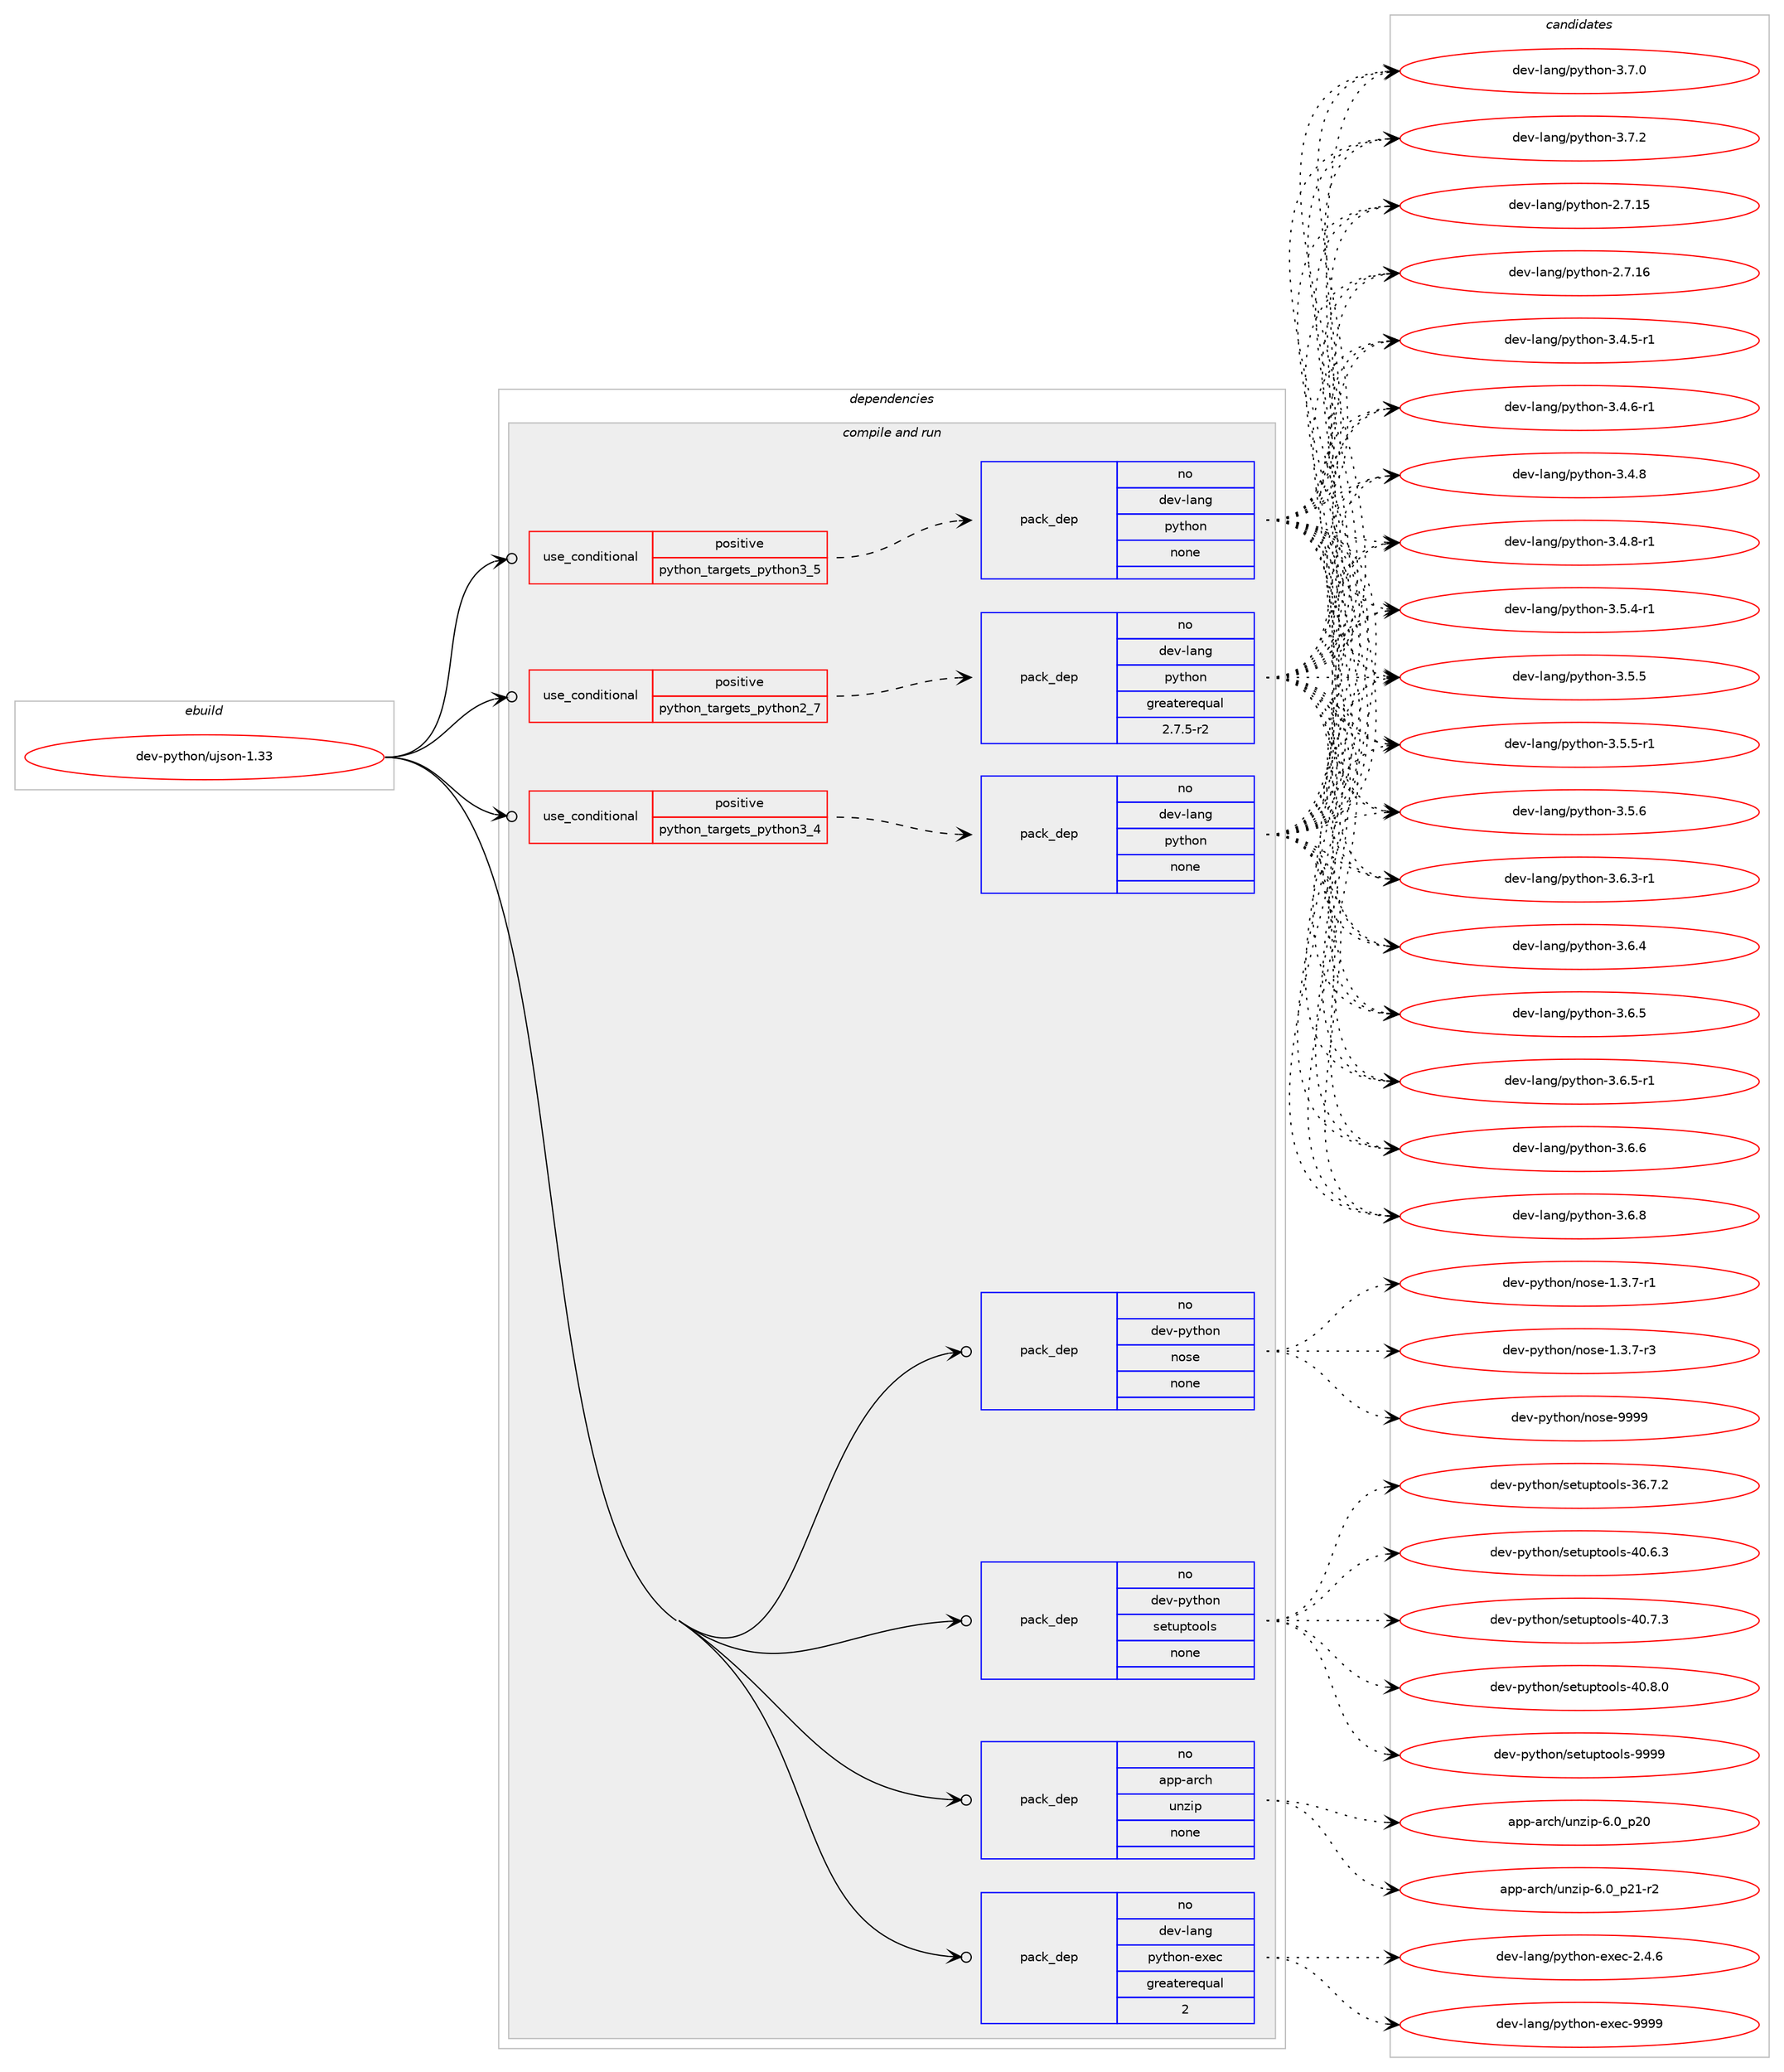 digraph prolog {

# *************
# Graph options
# *************

newrank=true;
concentrate=true;
compound=true;
graph [rankdir=LR,fontname=Helvetica,fontsize=10,ranksep=1.5];#, ranksep=2.5, nodesep=0.2];
edge  [arrowhead=vee];
node  [fontname=Helvetica,fontsize=10];

# **********
# The ebuild
# **********

subgraph cluster_leftcol {
color=gray;
rank=same;
label=<<i>ebuild</i>>;
id [label="dev-python/ujson-1.33", color=red, width=4, href="../dev-python/ujson-1.33.svg"];
}

# ****************
# The dependencies
# ****************

subgraph cluster_midcol {
color=gray;
label=<<i>dependencies</i>>;
subgraph cluster_compile {
fillcolor="#eeeeee";
style=filled;
label=<<i>compile</i>>;
}
subgraph cluster_compileandrun {
fillcolor="#eeeeee";
style=filled;
label=<<i>compile and run</i>>;
subgraph cond386217 {
dependency1446168 [label=<<TABLE BORDER="0" CELLBORDER="1" CELLSPACING="0" CELLPADDING="4"><TR><TD ROWSPAN="3" CELLPADDING="10">use_conditional</TD></TR><TR><TD>positive</TD></TR><TR><TD>python_targets_python2_7</TD></TR></TABLE>>, shape=none, color=red];
subgraph pack1036582 {
dependency1446169 [label=<<TABLE BORDER="0" CELLBORDER="1" CELLSPACING="0" CELLPADDING="4" WIDTH="220"><TR><TD ROWSPAN="6" CELLPADDING="30">pack_dep</TD></TR><TR><TD WIDTH="110">no</TD></TR><TR><TD>dev-lang</TD></TR><TR><TD>python</TD></TR><TR><TD>greaterequal</TD></TR><TR><TD>2.7.5-r2</TD></TR></TABLE>>, shape=none, color=blue];
}
dependency1446168:e -> dependency1446169:w [weight=20,style="dashed",arrowhead="vee"];
}
id:e -> dependency1446168:w [weight=20,style="solid",arrowhead="odotvee"];
subgraph cond386218 {
dependency1446170 [label=<<TABLE BORDER="0" CELLBORDER="1" CELLSPACING="0" CELLPADDING="4"><TR><TD ROWSPAN="3" CELLPADDING="10">use_conditional</TD></TR><TR><TD>positive</TD></TR><TR><TD>python_targets_python3_4</TD></TR></TABLE>>, shape=none, color=red];
subgraph pack1036583 {
dependency1446171 [label=<<TABLE BORDER="0" CELLBORDER="1" CELLSPACING="0" CELLPADDING="4" WIDTH="220"><TR><TD ROWSPAN="6" CELLPADDING="30">pack_dep</TD></TR><TR><TD WIDTH="110">no</TD></TR><TR><TD>dev-lang</TD></TR><TR><TD>python</TD></TR><TR><TD>none</TD></TR><TR><TD></TD></TR></TABLE>>, shape=none, color=blue];
}
dependency1446170:e -> dependency1446171:w [weight=20,style="dashed",arrowhead="vee"];
}
id:e -> dependency1446170:w [weight=20,style="solid",arrowhead="odotvee"];
subgraph cond386219 {
dependency1446172 [label=<<TABLE BORDER="0" CELLBORDER="1" CELLSPACING="0" CELLPADDING="4"><TR><TD ROWSPAN="3" CELLPADDING="10">use_conditional</TD></TR><TR><TD>positive</TD></TR><TR><TD>python_targets_python3_5</TD></TR></TABLE>>, shape=none, color=red];
subgraph pack1036584 {
dependency1446173 [label=<<TABLE BORDER="0" CELLBORDER="1" CELLSPACING="0" CELLPADDING="4" WIDTH="220"><TR><TD ROWSPAN="6" CELLPADDING="30">pack_dep</TD></TR><TR><TD WIDTH="110">no</TD></TR><TR><TD>dev-lang</TD></TR><TR><TD>python</TD></TR><TR><TD>none</TD></TR><TR><TD></TD></TR></TABLE>>, shape=none, color=blue];
}
dependency1446172:e -> dependency1446173:w [weight=20,style="dashed",arrowhead="vee"];
}
id:e -> dependency1446172:w [weight=20,style="solid",arrowhead="odotvee"];
subgraph pack1036585 {
dependency1446174 [label=<<TABLE BORDER="0" CELLBORDER="1" CELLSPACING="0" CELLPADDING="4" WIDTH="220"><TR><TD ROWSPAN="6" CELLPADDING="30">pack_dep</TD></TR><TR><TD WIDTH="110">no</TD></TR><TR><TD>app-arch</TD></TR><TR><TD>unzip</TD></TR><TR><TD>none</TD></TR><TR><TD></TD></TR></TABLE>>, shape=none, color=blue];
}
id:e -> dependency1446174:w [weight=20,style="solid",arrowhead="odotvee"];
subgraph pack1036586 {
dependency1446175 [label=<<TABLE BORDER="0" CELLBORDER="1" CELLSPACING="0" CELLPADDING="4" WIDTH="220"><TR><TD ROWSPAN="6" CELLPADDING="30">pack_dep</TD></TR><TR><TD WIDTH="110">no</TD></TR><TR><TD>dev-lang</TD></TR><TR><TD>python-exec</TD></TR><TR><TD>greaterequal</TD></TR><TR><TD>2</TD></TR></TABLE>>, shape=none, color=blue];
}
id:e -> dependency1446175:w [weight=20,style="solid",arrowhead="odotvee"];
subgraph pack1036587 {
dependency1446176 [label=<<TABLE BORDER="0" CELLBORDER="1" CELLSPACING="0" CELLPADDING="4" WIDTH="220"><TR><TD ROWSPAN="6" CELLPADDING="30">pack_dep</TD></TR><TR><TD WIDTH="110">no</TD></TR><TR><TD>dev-python</TD></TR><TR><TD>nose</TD></TR><TR><TD>none</TD></TR><TR><TD></TD></TR></TABLE>>, shape=none, color=blue];
}
id:e -> dependency1446176:w [weight=20,style="solid",arrowhead="odotvee"];
subgraph pack1036588 {
dependency1446177 [label=<<TABLE BORDER="0" CELLBORDER="1" CELLSPACING="0" CELLPADDING="4" WIDTH="220"><TR><TD ROWSPAN="6" CELLPADDING="30">pack_dep</TD></TR><TR><TD WIDTH="110">no</TD></TR><TR><TD>dev-python</TD></TR><TR><TD>setuptools</TD></TR><TR><TD>none</TD></TR><TR><TD></TD></TR></TABLE>>, shape=none, color=blue];
}
id:e -> dependency1446177:w [weight=20,style="solid",arrowhead="odotvee"];
}
subgraph cluster_run {
fillcolor="#eeeeee";
style=filled;
label=<<i>run</i>>;
}
}

# **************
# The candidates
# **************

subgraph cluster_choices {
rank=same;
color=gray;
label=<<i>candidates</i>>;

subgraph choice1036582 {
color=black;
nodesep=1;
choice10010111845108971101034711212111610411111045504655464953 [label="dev-lang/python-2.7.15", color=red, width=4,href="../dev-lang/python-2.7.15.svg"];
choice10010111845108971101034711212111610411111045504655464954 [label="dev-lang/python-2.7.16", color=red, width=4,href="../dev-lang/python-2.7.16.svg"];
choice1001011184510897110103471121211161041111104551465246534511449 [label="dev-lang/python-3.4.5-r1", color=red, width=4,href="../dev-lang/python-3.4.5-r1.svg"];
choice1001011184510897110103471121211161041111104551465246544511449 [label="dev-lang/python-3.4.6-r1", color=red, width=4,href="../dev-lang/python-3.4.6-r1.svg"];
choice100101118451089711010347112121116104111110455146524656 [label="dev-lang/python-3.4.8", color=red, width=4,href="../dev-lang/python-3.4.8.svg"];
choice1001011184510897110103471121211161041111104551465246564511449 [label="dev-lang/python-3.4.8-r1", color=red, width=4,href="../dev-lang/python-3.4.8-r1.svg"];
choice1001011184510897110103471121211161041111104551465346524511449 [label="dev-lang/python-3.5.4-r1", color=red, width=4,href="../dev-lang/python-3.5.4-r1.svg"];
choice100101118451089711010347112121116104111110455146534653 [label="dev-lang/python-3.5.5", color=red, width=4,href="../dev-lang/python-3.5.5.svg"];
choice1001011184510897110103471121211161041111104551465346534511449 [label="dev-lang/python-3.5.5-r1", color=red, width=4,href="../dev-lang/python-3.5.5-r1.svg"];
choice100101118451089711010347112121116104111110455146534654 [label="dev-lang/python-3.5.6", color=red, width=4,href="../dev-lang/python-3.5.6.svg"];
choice1001011184510897110103471121211161041111104551465446514511449 [label="dev-lang/python-3.6.3-r1", color=red, width=4,href="../dev-lang/python-3.6.3-r1.svg"];
choice100101118451089711010347112121116104111110455146544652 [label="dev-lang/python-3.6.4", color=red, width=4,href="../dev-lang/python-3.6.4.svg"];
choice100101118451089711010347112121116104111110455146544653 [label="dev-lang/python-3.6.5", color=red, width=4,href="../dev-lang/python-3.6.5.svg"];
choice1001011184510897110103471121211161041111104551465446534511449 [label="dev-lang/python-3.6.5-r1", color=red, width=4,href="../dev-lang/python-3.6.5-r1.svg"];
choice100101118451089711010347112121116104111110455146544654 [label="dev-lang/python-3.6.6", color=red, width=4,href="../dev-lang/python-3.6.6.svg"];
choice100101118451089711010347112121116104111110455146544656 [label="dev-lang/python-3.6.8", color=red, width=4,href="../dev-lang/python-3.6.8.svg"];
choice100101118451089711010347112121116104111110455146554648 [label="dev-lang/python-3.7.0", color=red, width=4,href="../dev-lang/python-3.7.0.svg"];
choice100101118451089711010347112121116104111110455146554650 [label="dev-lang/python-3.7.2", color=red, width=4,href="../dev-lang/python-3.7.2.svg"];
dependency1446169:e -> choice10010111845108971101034711212111610411111045504655464953:w [style=dotted,weight="100"];
dependency1446169:e -> choice10010111845108971101034711212111610411111045504655464954:w [style=dotted,weight="100"];
dependency1446169:e -> choice1001011184510897110103471121211161041111104551465246534511449:w [style=dotted,weight="100"];
dependency1446169:e -> choice1001011184510897110103471121211161041111104551465246544511449:w [style=dotted,weight="100"];
dependency1446169:e -> choice100101118451089711010347112121116104111110455146524656:w [style=dotted,weight="100"];
dependency1446169:e -> choice1001011184510897110103471121211161041111104551465246564511449:w [style=dotted,weight="100"];
dependency1446169:e -> choice1001011184510897110103471121211161041111104551465346524511449:w [style=dotted,weight="100"];
dependency1446169:e -> choice100101118451089711010347112121116104111110455146534653:w [style=dotted,weight="100"];
dependency1446169:e -> choice1001011184510897110103471121211161041111104551465346534511449:w [style=dotted,weight="100"];
dependency1446169:e -> choice100101118451089711010347112121116104111110455146534654:w [style=dotted,weight="100"];
dependency1446169:e -> choice1001011184510897110103471121211161041111104551465446514511449:w [style=dotted,weight="100"];
dependency1446169:e -> choice100101118451089711010347112121116104111110455146544652:w [style=dotted,weight="100"];
dependency1446169:e -> choice100101118451089711010347112121116104111110455146544653:w [style=dotted,weight="100"];
dependency1446169:e -> choice1001011184510897110103471121211161041111104551465446534511449:w [style=dotted,weight="100"];
dependency1446169:e -> choice100101118451089711010347112121116104111110455146544654:w [style=dotted,weight="100"];
dependency1446169:e -> choice100101118451089711010347112121116104111110455146544656:w [style=dotted,weight="100"];
dependency1446169:e -> choice100101118451089711010347112121116104111110455146554648:w [style=dotted,weight="100"];
dependency1446169:e -> choice100101118451089711010347112121116104111110455146554650:w [style=dotted,weight="100"];
}
subgraph choice1036583 {
color=black;
nodesep=1;
choice10010111845108971101034711212111610411111045504655464953 [label="dev-lang/python-2.7.15", color=red, width=4,href="../dev-lang/python-2.7.15.svg"];
choice10010111845108971101034711212111610411111045504655464954 [label="dev-lang/python-2.7.16", color=red, width=4,href="../dev-lang/python-2.7.16.svg"];
choice1001011184510897110103471121211161041111104551465246534511449 [label="dev-lang/python-3.4.5-r1", color=red, width=4,href="../dev-lang/python-3.4.5-r1.svg"];
choice1001011184510897110103471121211161041111104551465246544511449 [label="dev-lang/python-3.4.6-r1", color=red, width=4,href="../dev-lang/python-3.4.6-r1.svg"];
choice100101118451089711010347112121116104111110455146524656 [label="dev-lang/python-3.4.8", color=red, width=4,href="../dev-lang/python-3.4.8.svg"];
choice1001011184510897110103471121211161041111104551465246564511449 [label="dev-lang/python-3.4.8-r1", color=red, width=4,href="../dev-lang/python-3.4.8-r1.svg"];
choice1001011184510897110103471121211161041111104551465346524511449 [label="dev-lang/python-3.5.4-r1", color=red, width=4,href="../dev-lang/python-3.5.4-r1.svg"];
choice100101118451089711010347112121116104111110455146534653 [label="dev-lang/python-3.5.5", color=red, width=4,href="../dev-lang/python-3.5.5.svg"];
choice1001011184510897110103471121211161041111104551465346534511449 [label="dev-lang/python-3.5.5-r1", color=red, width=4,href="../dev-lang/python-3.5.5-r1.svg"];
choice100101118451089711010347112121116104111110455146534654 [label="dev-lang/python-3.5.6", color=red, width=4,href="../dev-lang/python-3.5.6.svg"];
choice1001011184510897110103471121211161041111104551465446514511449 [label="dev-lang/python-3.6.3-r1", color=red, width=4,href="../dev-lang/python-3.6.3-r1.svg"];
choice100101118451089711010347112121116104111110455146544652 [label="dev-lang/python-3.6.4", color=red, width=4,href="../dev-lang/python-3.6.4.svg"];
choice100101118451089711010347112121116104111110455146544653 [label="dev-lang/python-3.6.5", color=red, width=4,href="../dev-lang/python-3.6.5.svg"];
choice1001011184510897110103471121211161041111104551465446534511449 [label="dev-lang/python-3.6.5-r1", color=red, width=4,href="../dev-lang/python-3.6.5-r1.svg"];
choice100101118451089711010347112121116104111110455146544654 [label="dev-lang/python-3.6.6", color=red, width=4,href="../dev-lang/python-3.6.6.svg"];
choice100101118451089711010347112121116104111110455146544656 [label="dev-lang/python-3.6.8", color=red, width=4,href="../dev-lang/python-3.6.8.svg"];
choice100101118451089711010347112121116104111110455146554648 [label="dev-lang/python-3.7.0", color=red, width=4,href="../dev-lang/python-3.7.0.svg"];
choice100101118451089711010347112121116104111110455146554650 [label="dev-lang/python-3.7.2", color=red, width=4,href="../dev-lang/python-3.7.2.svg"];
dependency1446171:e -> choice10010111845108971101034711212111610411111045504655464953:w [style=dotted,weight="100"];
dependency1446171:e -> choice10010111845108971101034711212111610411111045504655464954:w [style=dotted,weight="100"];
dependency1446171:e -> choice1001011184510897110103471121211161041111104551465246534511449:w [style=dotted,weight="100"];
dependency1446171:e -> choice1001011184510897110103471121211161041111104551465246544511449:w [style=dotted,weight="100"];
dependency1446171:e -> choice100101118451089711010347112121116104111110455146524656:w [style=dotted,weight="100"];
dependency1446171:e -> choice1001011184510897110103471121211161041111104551465246564511449:w [style=dotted,weight="100"];
dependency1446171:e -> choice1001011184510897110103471121211161041111104551465346524511449:w [style=dotted,weight="100"];
dependency1446171:e -> choice100101118451089711010347112121116104111110455146534653:w [style=dotted,weight="100"];
dependency1446171:e -> choice1001011184510897110103471121211161041111104551465346534511449:w [style=dotted,weight="100"];
dependency1446171:e -> choice100101118451089711010347112121116104111110455146534654:w [style=dotted,weight="100"];
dependency1446171:e -> choice1001011184510897110103471121211161041111104551465446514511449:w [style=dotted,weight="100"];
dependency1446171:e -> choice100101118451089711010347112121116104111110455146544652:w [style=dotted,weight="100"];
dependency1446171:e -> choice100101118451089711010347112121116104111110455146544653:w [style=dotted,weight="100"];
dependency1446171:e -> choice1001011184510897110103471121211161041111104551465446534511449:w [style=dotted,weight="100"];
dependency1446171:e -> choice100101118451089711010347112121116104111110455146544654:w [style=dotted,weight="100"];
dependency1446171:e -> choice100101118451089711010347112121116104111110455146544656:w [style=dotted,weight="100"];
dependency1446171:e -> choice100101118451089711010347112121116104111110455146554648:w [style=dotted,weight="100"];
dependency1446171:e -> choice100101118451089711010347112121116104111110455146554650:w [style=dotted,weight="100"];
}
subgraph choice1036584 {
color=black;
nodesep=1;
choice10010111845108971101034711212111610411111045504655464953 [label="dev-lang/python-2.7.15", color=red, width=4,href="../dev-lang/python-2.7.15.svg"];
choice10010111845108971101034711212111610411111045504655464954 [label="dev-lang/python-2.7.16", color=red, width=4,href="../dev-lang/python-2.7.16.svg"];
choice1001011184510897110103471121211161041111104551465246534511449 [label="dev-lang/python-3.4.5-r1", color=red, width=4,href="../dev-lang/python-3.4.5-r1.svg"];
choice1001011184510897110103471121211161041111104551465246544511449 [label="dev-lang/python-3.4.6-r1", color=red, width=4,href="../dev-lang/python-3.4.6-r1.svg"];
choice100101118451089711010347112121116104111110455146524656 [label="dev-lang/python-3.4.8", color=red, width=4,href="../dev-lang/python-3.4.8.svg"];
choice1001011184510897110103471121211161041111104551465246564511449 [label="dev-lang/python-3.4.8-r1", color=red, width=4,href="../dev-lang/python-3.4.8-r1.svg"];
choice1001011184510897110103471121211161041111104551465346524511449 [label="dev-lang/python-3.5.4-r1", color=red, width=4,href="../dev-lang/python-3.5.4-r1.svg"];
choice100101118451089711010347112121116104111110455146534653 [label="dev-lang/python-3.5.5", color=red, width=4,href="../dev-lang/python-3.5.5.svg"];
choice1001011184510897110103471121211161041111104551465346534511449 [label="dev-lang/python-3.5.5-r1", color=red, width=4,href="../dev-lang/python-3.5.5-r1.svg"];
choice100101118451089711010347112121116104111110455146534654 [label="dev-lang/python-3.5.6", color=red, width=4,href="../dev-lang/python-3.5.6.svg"];
choice1001011184510897110103471121211161041111104551465446514511449 [label="dev-lang/python-3.6.3-r1", color=red, width=4,href="../dev-lang/python-3.6.3-r1.svg"];
choice100101118451089711010347112121116104111110455146544652 [label="dev-lang/python-3.6.4", color=red, width=4,href="../dev-lang/python-3.6.4.svg"];
choice100101118451089711010347112121116104111110455146544653 [label="dev-lang/python-3.6.5", color=red, width=4,href="../dev-lang/python-3.6.5.svg"];
choice1001011184510897110103471121211161041111104551465446534511449 [label="dev-lang/python-3.6.5-r1", color=red, width=4,href="../dev-lang/python-3.6.5-r1.svg"];
choice100101118451089711010347112121116104111110455146544654 [label="dev-lang/python-3.6.6", color=red, width=4,href="../dev-lang/python-3.6.6.svg"];
choice100101118451089711010347112121116104111110455146544656 [label="dev-lang/python-3.6.8", color=red, width=4,href="../dev-lang/python-3.6.8.svg"];
choice100101118451089711010347112121116104111110455146554648 [label="dev-lang/python-3.7.0", color=red, width=4,href="../dev-lang/python-3.7.0.svg"];
choice100101118451089711010347112121116104111110455146554650 [label="dev-lang/python-3.7.2", color=red, width=4,href="../dev-lang/python-3.7.2.svg"];
dependency1446173:e -> choice10010111845108971101034711212111610411111045504655464953:w [style=dotted,weight="100"];
dependency1446173:e -> choice10010111845108971101034711212111610411111045504655464954:w [style=dotted,weight="100"];
dependency1446173:e -> choice1001011184510897110103471121211161041111104551465246534511449:w [style=dotted,weight="100"];
dependency1446173:e -> choice1001011184510897110103471121211161041111104551465246544511449:w [style=dotted,weight="100"];
dependency1446173:e -> choice100101118451089711010347112121116104111110455146524656:w [style=dotted,weight="100"];
dependency1446173:e -> choice1001011184510897110103471121211161041111104551465246564511449:w [style=dotted,weight="100"];
dependency1446173:e -> choice1001011184510897110103471121211161041111104551465346524511449:w [style=dotted,weight="100"];
dependency1446173:e -> choice100101118451089711010347112121116104111110455146534653:w [style=dotted,weight="100"];
dependency1446173:e -> choice1001011184510897110103471121211161041111104551465346534511449:w [style=dotted,weight="100"];
dependency1446173:e -> choice100101118451089711010347112121116104111110455146534654:w [style=dotted,weight="100"];
dependency1446173:e -> choice1001011184510897110103471121211161041111104551465446514511449:w [style=dotted,weight="100"];
dependency1446173:e -> choice100101118451089711010347112121116104111110455146544652:w [style=dotted,weight="100"];
dependency1446173:e -> choice100101118451089711010347112121116104111110455146544653:w [style=dotted,weight="100"];
dependency1446173:e -> choice1001011184510897110103471121211161041111104551465446534511449:w [style=dotted,weight="100"];
dependency1446173:e -> choice100101118451089711010347112121116104111110455146544654:w [style=dotted,weight="100"];
dependency1446173:e -> choice100101118451089711010347112121116104111110455146544656:w [style=dotted,weight="100"];
dependency1446173:e -> choice100101118451089711010347112121116104111110455146554648:w [style=dotted,weight="100"];
dependency1446173:e -> choice100101118451089711010347112121116104111110455146554650:w [style=dotted,weight="100"];
}
subgraph choice1036585 {
color=black;
nodesep=1;
choice971121124597114991044711711012210511245544648951125048 [label="app-arch/unzip-6.0_p20", color=red, width=4,href="../app-arch/unzip-6.0_p20.svg"];
choice9711211245971149910447117110122105112455446489511250494511450 [label="app-arch/unzip-6.0_p21-r2", color=red, width=4,href="../app-arch/unzip-6.0_p21-r2.svg"];
dependency1446174:e -> choice971121124597114991044711711012210511245544648951125048:w [style=dotted,weight="100"];
dependency1446174:e -> choice9711211245971149910447117110122105112455446489511250494511450:w [style=dotted,weight="100"];
}
subgraph choice1036586 {
color=black;
nodesep=1;
choice1001011184510897110103471121211161041111104510112010199455046524654 [label="dev-lang/python-exec-2.4.6", color=red, width=4,href="../dev-lang/python-exec-2.4.6.svg"];
choice10010111845108971101034711212111610411111045101120101994557575757 [label="dev-lang/python-exec-9999", color=red, width=4,href="../dev-lang/python-exec-9999.svg"];
dependency1446175:e -> choice1001011184510897110103471121211161041111104510112010199455046524654:w [style=dotted,weight="100"];
dependency1446175:e -> choice10010111845108971101034711212111610411111045101120101994557575757:w [style=dotted,weight="100"];
}
subgraph choice1036587 {
color=black;
nodesep=1;
choice10010111845112121116104111110471101111151014549465146554511449 [label="dev-python/nose-1.3.7-r1", color=red, width=4,href="../dev-python/nose-1.3.7-r1.svg"];
choice10010111845112121116104111110471101111151014549465146554511451 [label="dev-python/nose-1.3.7-r3", color=red, width=4,href="../dev-python/nose-1.3.7-r3.svg"];
choice10010111845112121116104111110471101111151014557575757 [label="dev-python/nose-9999", color=red, width=4,href="../dev-python/nose-9999.svg"];
dependency1446176:e -> choice10010111845112121116104111110471101111151014549465146554511449:w [style=dotted,weight="100"];
dependency1446176:e -> choice10010111845112121116104111110471101111151014549465146554511451:w [style=dotted,weight="100"];
dependency1446176:e -> choice10010111845112121116104111110471101111151014557575757:w [style=dotted,weight="100"];
}
subgraph choice1036588 {
color=black;
nodesep=1;
choice100101118451121211161041111104711510111611711211611111110811545515446554650 [label="dev-python/setuptools-36.7.2", color=red, width=4,href="../dev-python/setuptools-36.7.2.svg"];
choice100101118451121211161041111104711510111611711211611111110811545524846544651 [label="dev-python/setuptools-40.6.3", color=red, width=4,href="../dev-python/setuptools-40.6.3.svg"];
choice100101118451121211161041111104711510111611711211611111110811545524846554651 [label="dev-python/setuptools-40.7.3", color=red, width=4,href="../dev-python/setuptools-40.7.3.svg"];
choice100101118451121211161041111104711510111611711211611111110811545524846564648 [label="dev-python/setuptools-40.8.0", color=red, width=4,href="../dev-python/setuptools-40.8.0.svg"];
choice10010111845112121116104111110471151011161171121161111111081154557575757 [label="dev-python/setuptools-9999", color=red, width=4,href="../dev-python/setuptools-9999.svg"];
dependency1446177:e -> choice100101118451121211161041111104711510111611711211611111110811545515446554650:w [style=dotted,weight="100"];
dependency1446177:e -> choice100101118451121211161041111104711510111611711211611111110811545524846544651:w [style=dotted,weight="100"];
dependency1446177:e -> choice100101118451121211161041111104711510111611711211611111110811545524846554651:w [style=dotted,weight="100"];
dependency1446177:e -> choice100101118451121211161041111104711510111611711211611111110811545524846564648:w [style=dotted,weight="100"];
dependency1446177:e -> choice10010111845112121116104111110471151011161171121161111111081154557575757:w [style=dotted,weight="100"];
}
}

}
